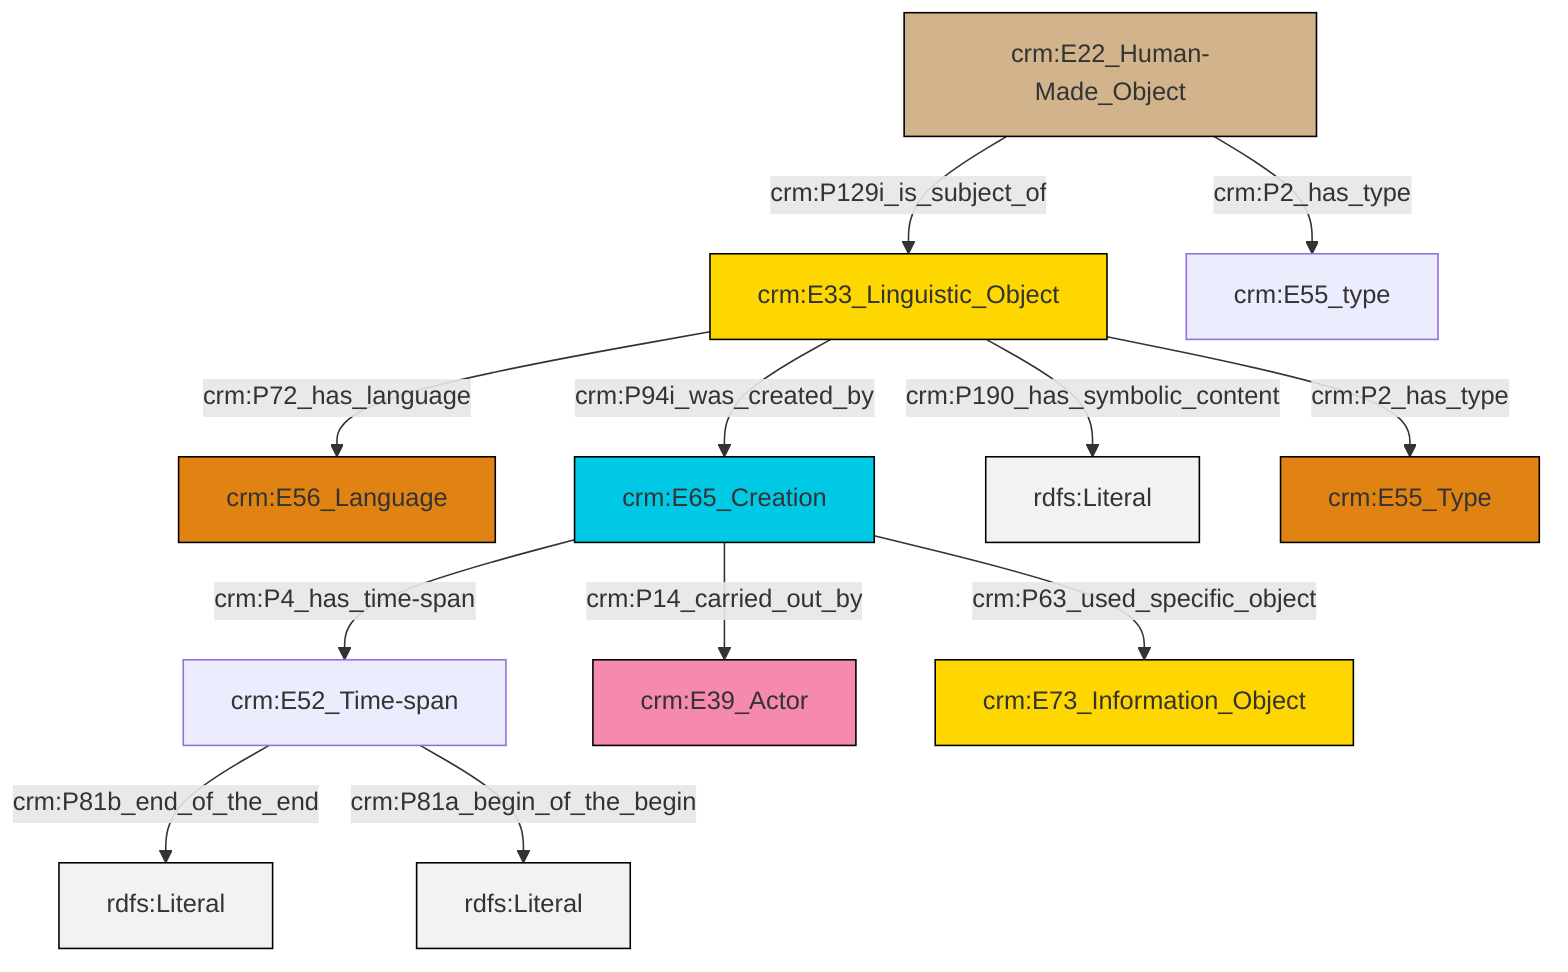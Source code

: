 graph TD
classDef Literal fill:#f2f2f2,stroke:#000000;
classDef CRM_Entity fill:#FFFFFF,stroke:#000000;
classDef Temporal_Entity fill:#00C9E6, stroke:#000000;
classDef Type fill:#E18312, stroke:#000000;
classDef Time-Span fill:#2C9C91, stroke:#000000;
classDef Appellation fill:#FFEB7F, stroke:#000000;
classDef Place fill:#008836, stroke:#000000;
classDef Persistent_Item fill:#B266B2, stroke:#000000;
classDef Conceptual_Object fill:#FFD700, stroke:#000000;
classDef Physical_Thing fill:#D2B48C, stroke:#000000;
classDef Actor fill:#f58aad, stroke:#000000;
classDef PC_Classes fill:#4ce600, stroke:#000000;
classDef Multi fill:#cccccc,stroke:#000000;

2["crm:E52_Time-span"]:::Default -->|crm:P81b_end_of_the_end| 3[rdfs:Literal]:::Literal
8["crm:E65_Creation"]:::Temporal_Entity -->|crm:P14_carried_out_by| 9["crm:E39_Actor"]:::Actor
4["crm:E33_Linguistic_Object"]:::Conceptual_Object -->|crm:P190_has_symbolic_content| 10[rdfs:Literal]:::Literal
4["crm:E33_Linguistic_Object"]:::Conceptual_Object -->|crm:P94i_was_created_by| 8["crm:E65_Creation"]:::Temporal_Entity
2["crm:E52_Time-span"]:::Default -->|crm:P81a_begin_of_the_begin| 13[rdfs:Literal]:::Literal
8["crm:E65_Creation"]:::Temporal_Entity -->|crm:P63_used_specific_object| 15["crm:E73_Information_Object"]:::Conceptual_Object
4["crm:E33_Linguistic_Object"]:::Conceptual_Object -->|crm:P2_has_type| 16["crm:E55_Type"]:::Type
4["crm:E33_Linguistic_Object"]:::Conceptual_Object -->|crm:P72_has_language| 0["crm:E56_Language"]:::Type
11["crm:E22_Human-Made_Object"]:::Physical_Thing -->|crm:P2_has_type| 6["crm:E55_type"]:::Default
8["crm:E65_Creation"]:::Temporal_Entity -->|crm:P4_has_time-span| 2["crm:E52_Time-span"]:::Default
11["crm:E22_Human-Made_Object"]:::Physical_Thing -->|crm:P129i_is_subject_of| 4["crm:E33_Linguistic_Object"]:::Conceptual_Object
